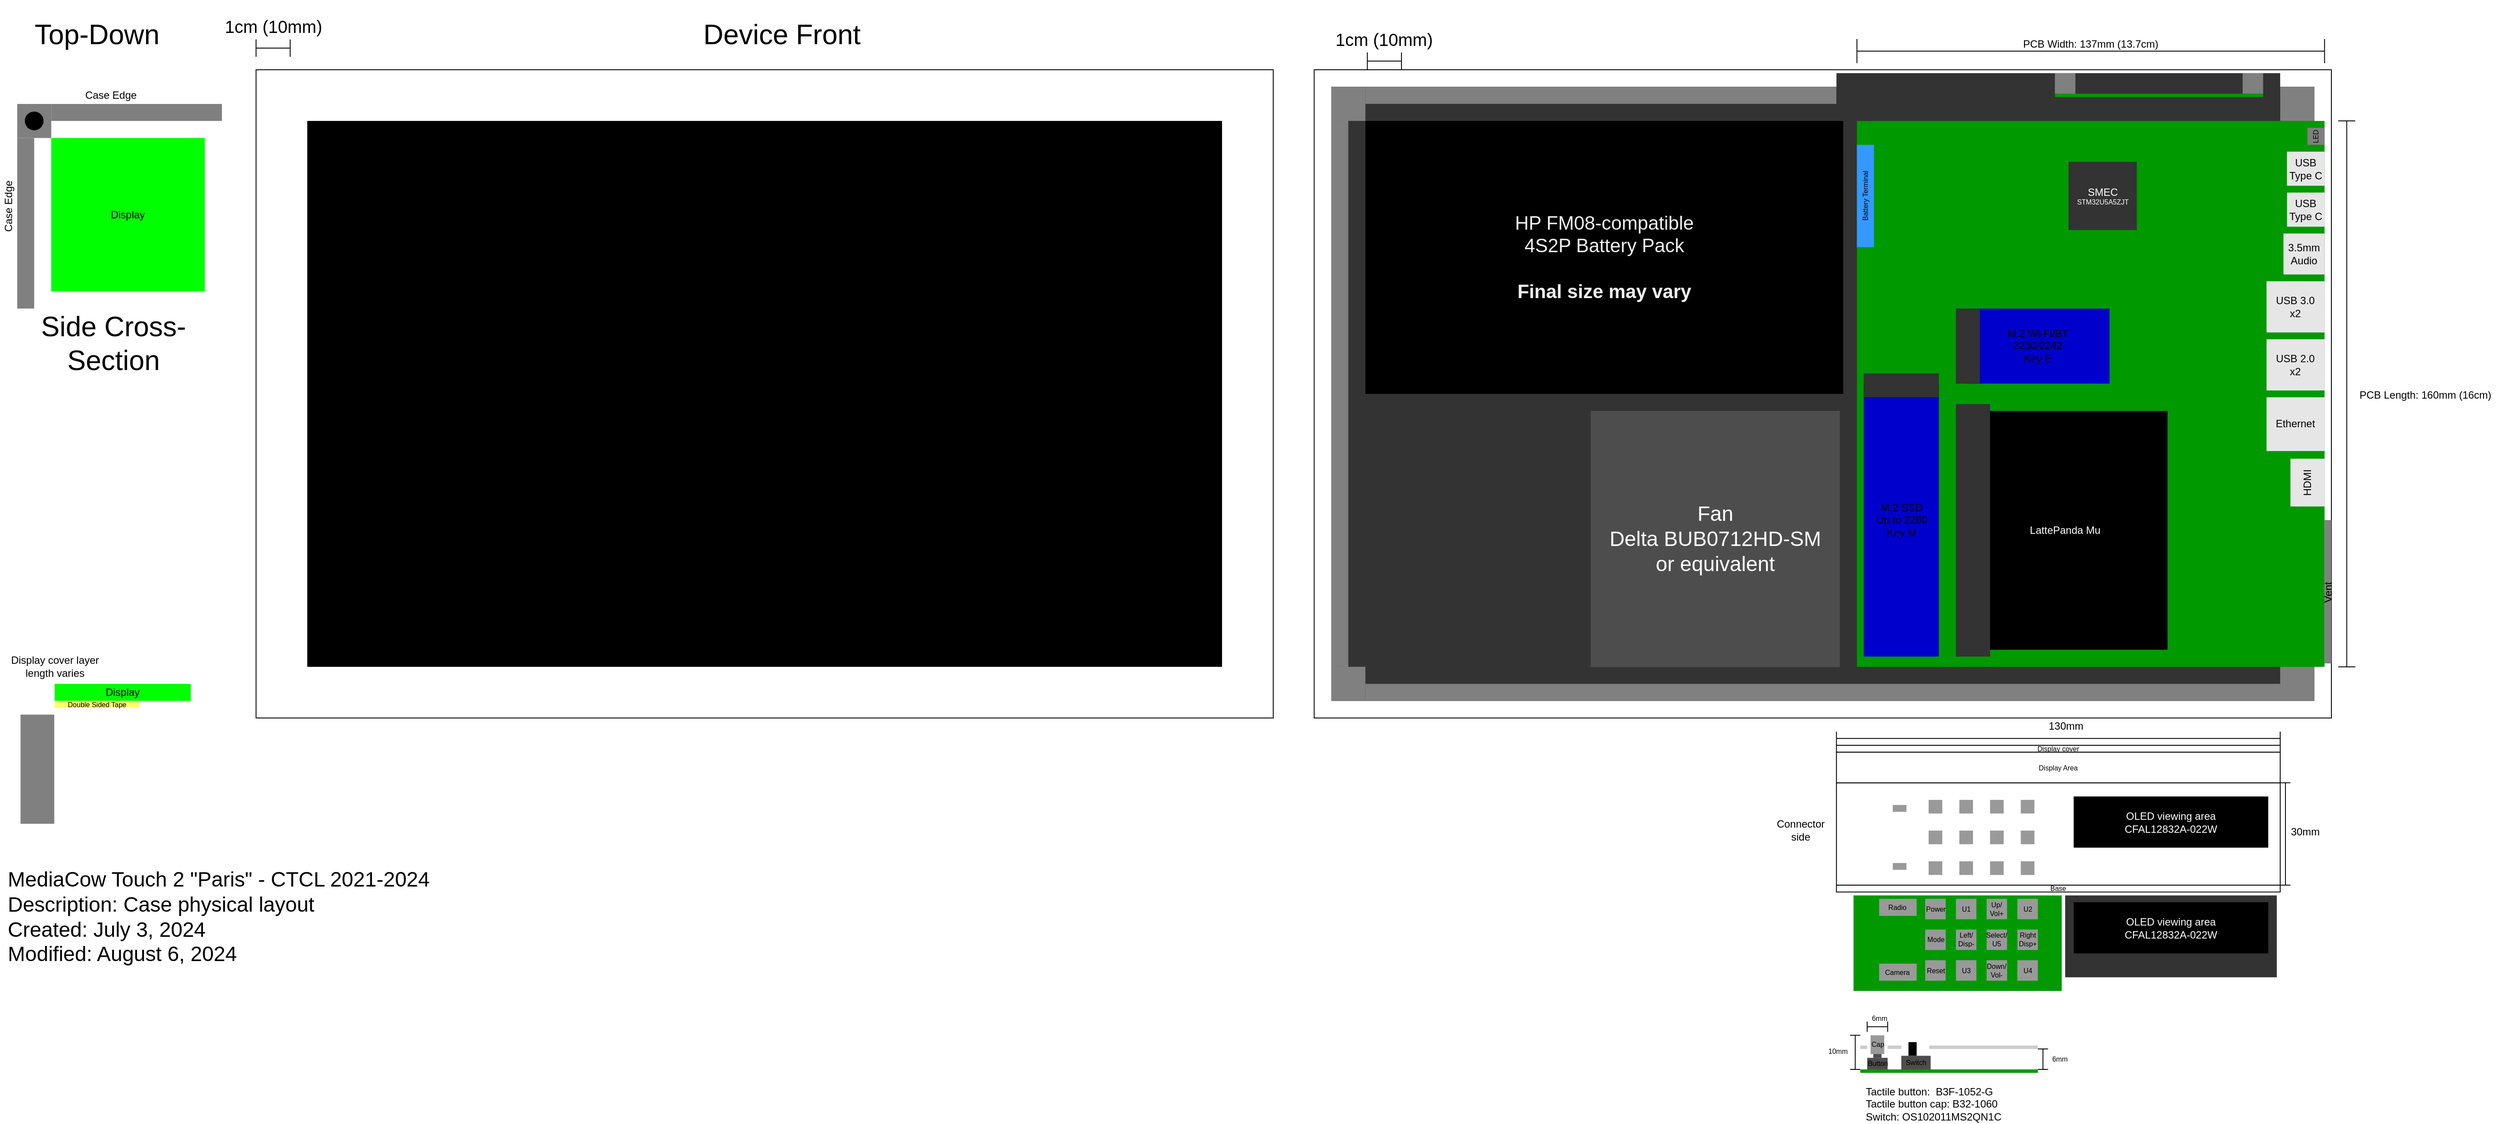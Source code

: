 <mxfile version="24.7.5">
  <diagram id="sjDEf0ka3ngV4-eLp2Dp" name="Page-1">
    <mxGraphModel dx="1195" dy="702" grid="1" gridSize="3.937" guides="0" tooltips="1" connect="1" arrows="1" fold="1" page="1" pageScale="1" pageWidth="3300" pageHeight="2339" math="0" shadow="0">
      <root>
        <mxCell id="0" />
        <mxCell id="1" parent="0" />
        <mxCell id="CuJ1Jpse0kdDSebia7Pg-51" value="" style="rounded=0;whiteSpace=wrap;html=1;movable=1;resizable=1;rotatable=1;deletable=1;editable=1;locked=0;connectable=1;strokeColor=none;fillColor=#CCCCCC;" parent="1" vertex="1">
          <mxGeometry x="2236.22" y="1283.46" width="15.74" height="3.94" as="geometry" />
        </mxCell>
        <mxCell id="Ktaa94lfEQGM7eoMUssp-1" value="" style="rounded=0;whiteSpace=wrap;html=1;strokeColor=default;fillColor=#FFFFFF;movable=0;resizable=0;rotatable=0;deletable=0;editable=0;locked=1;connectable=0;" parent="1" vertex="1">
          <mxGeometry x="1574.8" y="157.487" width="1173.226" height="748.03" as="geometry" />
        </mxCell>
        <mxCell id="5Y6CiFaYAmU3wzSWvNBA-23" value="" style="rounded=0;whiteSpace=wrap;html=1;strokeColor=none;fillColor=#333333;movable=0;resizable=0;rotatable=0;deletable=0;editable=0;locked=1;connectable=0;" parent="1" vertex="1">
          <mxGeometry x="1594.48" y="177.16" width="1133.86" height="708.64" as="geometry" />
        </mxCell>
        <mxCell id="ZqZUOxo1uFlssc3ZESOp-2" value="Top-Down" style="text;html=1;align=center;verticalAlign=middle;whiteSpace=wrap;rounded=0;fontSize=32;" parent="1" vertex="1">
          <mxGeometry x="65.58" y="77.47" width="210" height="80" as="geometry" />
        </mxCell>
        <mxCell id="ZqZUOxo1uFlssc3ZESOp-4" value="" style="shape=crossbar;whiteSpace=wrap;html=1;rounded=1;" parent="1" vertex="1">
          <mxGeometry x="354.33" y="122.48" width="39.37" height="20" as="geometry" />
        </mxCell>
        <mxCell id="ZqZUOxo1uFlssc3ZESOp-5" value="&lt;div style=&quot;font-size: 20px;&quot;&gt;1cm (10mm)&lt;/div&gt;" style="text;html=1;align=center;verticalAlign=middle;whiteSpace=wrap;rounded=0;fontSize=20;" parent="1" vertex="1">
          <mxGeometry x="316.68" y="92.48" width="114.68" height="30" as="geometry" />
        </mxCell>
        <mxCell id="ZqZUOxo1uFlssc3ZESOp-8" value="" style="rounded=0;whiteSpace=wrap;html=1;strokeColor=none;fillColor=#808080;" parent="1" vertex="1">
          <mxGeometry x="78.74" y="196.85" width="39.37" height="39.37" as="geometry" />
        </mxCell>
        <mxCell id="ZqZUOxo1uFlssc3ZESOp-9" value="" style="rounded=0;whiteSpace=wrap;html=1;strokeColor=none;fillColor=#808080;" parent="1" vertex="1">
          <mxGeometry x="118.11" y="196.85" width="196.85" height="19.69" as="geometry" />
        </mxCell>
        <mxCell id="ZqZUOxo1uFlssc3ZESOp-10" value="" style="ellipse;whiteSpace=wrap;html=1;fillColor=#000000;strokeColor=none;" parent="1" vertex="1">
          <mxGeometry x="87.6" y="205.71" width="21.653" height="21.653" as="geometry" />
        </mxCell>
        <mxCell id="ZqZUOxo1uFlssc3ZESOp-11" value="" style="rounded=0;whiteSpace=wrap;html=1;strokeColor=none;fillColor=#808080;" parent="1" vertex="1">
          <mxGeometry x="78.74" y="236.22" width="19.69" height="196.84" as="geometry" />
        </mxCell>
        <mxCell id="ZqZUOxo1uFlssc3ZESOp-16" value="Case Edge" style="rounded=0;whiteSpace=wrap;html=1;fillColor=#FFFFFF;strokeColor=none;fontColor=#000000;" parent="1" vertex="1">
          <mxGeometry x="59.05" y="177.17" width="255.9" height="19.69" as="geometry" />
        </mxCell>
        <mxCell id="ZqZUOxo1uFlssc3ZESOp-17" value="Case Edge" style="rounded=0;whiteSpace=wrap;html=1;fillColor=#FFFFFF;strokeColor=none;horizontal=0;fontColor=#000000;" parent="1" vertex="1">
          <mxGeometry x="59.05" y="196.85" width="19.7" height="236.22" as="geometry" />
        </mxCell>
        <mxCell id="ZqZUOxo1uFlssc3ZESOp-18" value="Display" style="rounded=0;whiteSpace=wrap;html=1;fillColor=#00FF00;strokeColor=none;fontColor=#000000;" parent="1" vertex="1">
          <mxGeometry x="118.11" y="236.22" width="177.16" height="177.17" as="geometry" />
        </mxCell>
        <mxCell id="ZqZUOxo1uFlssc3ZESOp-22" value="Side Cross-Section" style="text;html=1;align=center;verticalAlign=middle;whiteSpace=wrap;rounded=0;fontSize=32;" parent="1" vertex="1">
          <mxGeometry x="85.27" y="433.07" width="210" height="80" as="geometry" />
        </mxCell>
        <mxCell id="ZqZUOxo1uFlssc3ZESOp-36" value="" style="rounded=0;whiteSpace=wrap;html=1;strokeColor=none;fillColor=#FFFFFF;" parent="1" vertex="1">
          <mxGeometry x="62.98" y="866.14" width="19.69" height="161.42" as="geometry" />
        </mxCell>
        <mxCell id="ZqZUOxo1uFlssc3ZESOp-41" value="Display cover layer&lt;br&gt;l&lt;span style=&quot;background-color: initial;&quot;&gt;ength varies&lt;/span&gt;" style="text;html=1;align=center;verticalAlign=middle;whiteSpace=wrap;rounded=0;" parent="1" vertex="1">
          <mxGeometry x="63.0" y="830.71" width="119.05" height="30" as="geometry" />
        </mxCell>
        <mxCell id="ZqZUOxo1uFlssc3ZESOp-57" value="" style="rounded=0;whiteSpace=wrap;html=1;strokeColor=default;fillColor=#FFFFFF;" parent="1" vertex="1">
          <mxGeometry x="354.33" y="157.47" width="1173.226" height="748.03" as="geometry" />
        </mxCell>
        <mxCell id="ZqZUOxo1uFlssc3ZESOp-59" value="" style="rounded=0;whiteSpace=wrap;html=1;fillColor=#000000;strokeColor=none;" parent="1" vertex="1">
          <mxGeometry x="413.385" y="216.535" width="1055.116" height="629.92" as="geometry" />
        </mxCell>
        <mxCell id="ZqZUOxo1uFlssc3ZESOp-60" value="Device Front" style="text;html=1;align=center;verticalAlign=middle;whiteSpace=wrap;rounded=0;fontSize=32;" parent="1" vertex="1">
          <mxGeometry x="855.625" y="77.475" width="210" height="80" as="geometry" />
        </mxCell>
        <mxCell id="ZqZUOxo1uFlssc3ZESOp-61" value="" style="rounded=0;whiteSpace=wrap;html=1;strokeColor=none;fillColor=#FFFFFF;" parent="1" vertex="1">
          <mxGeometry x="63" y="1027.54" width="216.53" height="7.9" as="geometry" />
        </mxCell>
        <mxCell id="ZqZUOxo1uFlssc3ZESOp-64" value="" style="rounded=0;whiteSpace=wrap;html=1;strokeColor=none;fillColor=#808080;" parent="1" vertex="1">
          <mxGeometry x="82.67" y="901.58" width="38.91" height="125.98" as="geometry" />
        </mxCell>
        <mxCell id="5Y6CiFaYAmU3wzSWvNBA-14" value="" style="rounded=0;whiteSpace=wrap;html=1;strokeColor=none;fillColor=#808080;" parent="1" vertex="1">
          <mxGeometry x="1594.475" y="177.155" width="39.37" height="39.37" as="geometry" />
        </mxCell>
        <mxCell id="5Y6CiFaYAmU3wzSWvNBA-15" value="" style="rounded=0;whiteSpace=wrap;html=1;strokeColor=none;fillColor=#808080;" parent="1" vertex="1">
          <mxGeometry x="2688.97" y="177.15" width="39.37" height="39.37" as="geometry" />
        </mxCell>
        <mxCell id="5Y6CiFaYAmU3wzSWvNBA-17" value="" style="rounded=0;whiteSpace=wrap;html=1;strokeColor=none;fillColor=#808080;" parent="1" vertex="1">
          <mxGeometry x="1594.48" y="846.43" width="39.37" height="39.37" as="geometry" />
        </mxCell>
        <mxCell id="5Y6CiFaYAmU3wzSWvNBA-20" value="" style="rounded=0;whiteSpace=wrap;html=1;strokeColor=none;fillColor=#808080;" parent="1" vertex="1">
          <mxGeometry x="2688.977" y="846.437" width="39.37" height="39.37" as="geometry" />
        </mxCell>
        <mxCell id="5Y6CiFaYAmU3wzSWvNBA-24" value="" style="rounded=0;whiteSpace=wrap;html=1;fillColor=#009900;strokeColor=none;fontColor=#000000;fontSize=32;movable=1;resizable=1;rotatable=1;deletable=1;editable=1;locked=0;connectable=1;" parent="1" vertex="1">
          <mxGeometry x="2200.78" y="216.54" width="539.37" height="629.92" as="geometry" />
        </mxCell>
        <mxCell id="5Y6CiFaYAmU3wzSWvNBA-26" value="" style="rounded=0;whiteSpace=wrap;html=1;strokeColor=none;fillColor=#808080;" parent="1" vertex="1">
          <mxGeometry x="1633.86" y="177.16" width="543.3" height="19.69" as="geometry" />
        </mxCell>
        <mxCell id="5Y6CiFaYAmU3wzSWvNBA-27" value="" style="rounded=0;whiteSpace=wrap;html=1;strokeColor=none;fillColor=#808080;" parent="1" vertex="1">
          <mxGeometry x="1633.857" y="866.107" width="1055.12" height="19.69" as="geometry" />
        </mxCell>
        <mxCell id="5Y6CiFaYAmU3wzSWvNBA-28" value="" style="rounded=0;whiteSpace=wrap;html=1;strokeColor=none;fillColor=#808080;" parent="1" vertex="1">
          <mxGeometry x="1594.48" y="216.52" width="19.68" height="629.93" as="geometry" />
        </mxCell>
        <mxCell id="5Y6CiFaYAmU3wzSWvNBA-32" value="USB 3.0&lt;div&gt;x2&lt;/div&gt;" style="rounded=0;whiteSpace=wrap;html=1;strokeColor=none;fillColor=#E6E6E6;" parent="1" vertex="1">
          <mxGeometry x="2673.22" y="401.57" width="66.93" height="59.06" as="geometry" />
        </mxCell>
        <mxCell id="5Y6CiFaYAmU3wzSWvNBA-37" value="USB &lt;br&gt;Type C" style="rounded=0;whiteSpace=wrap;html=1;strokeColor=none;fillColor=#E6E6E6;" parent="1" vertex="1">
          <mxGeometry x="2696.844" y="299.214" width="43.307" height="39.37" as="geometry" />
        </mxCell>
        <mxCell id="5Y6CiFaYAmU3wzSWvNBA-42" value="M.2 SSD&lt;div&gt;Up to 2280&lt;br&gt;Key M&lt;/div&gt;" style="rounded=0;whiteSpace=wrap;html=1;strokeColor=none;fillColor=#0000CC;" parent="1" vertex="1">
          <mxGeometry x="2208.66" y="519.68" width="86.614" height="314.96" as="geometry" />
        </mxCell>
        <mxCell id="5Y6CiFaYAmU3wzSWvNBA-35" value="LattePanda Mu" style="rounded=0;whiteSpace=wrap;html=1;strokeColor=none;fillColor=#000000;fontColor=#FFFFFF;" parent="1" vertex="1">
          <mxGeometry x="2322.83" y="551.2" width="236.22" height="275.59" as="geometry" />
        </mxCell>
        <mxCell id="5Y6CiFaYAmU3wzSWvNBA-36" value="" style="rounded=0;whiteSpace=wrap;html=1;align=center;verticalAlign=middle;fontFamily=Helvetica;fontSize=12;fontColor=default;fillColor=#333333;strokeColor=none;" parent="1" vertex="1">
          <mxGeometry x="2314.96" y="543.305" width="39.37" height="291.338" as="geometry" />
        </mxCell>
        <mxCell id="5Y6CiFaYAmU3wzSWvNBA-46" value="" style="rounded=0;whiteSpace=wrap;html=1;align=center;verticalAlign=middle;fontFamily=Helvetica;fontSize=12;fontColor=default;fillColor=#333333;strokeColor=none;" parent="1" vertex="1">
          <mxGeometry x="2208.656" y="507.87" width="86.614" height="27.559" as="geometry" />
        </mxCell>
        <mxCell id="5Y6CiFaYAmU3wzSWvNBA-47" value="Battery Terminal" style="rounded=0;whiteSpace=wrap;html=1;fillColor=#3399FF;strokeColor=none;fontColor=#000000;fontSize=8;horizontal=0;" parent="1" vertex="1">
          <mxGeometry x="2200.78" y="244.11" width="19.69" height="118.11" as="geometry" />
        </mxCell>
        <mxCell id="5Y6CiFaYAmU3wzSWvNBA-69" value="M.2 Wi-Fi/BT&lt;div&gt;2230/2242&lt;/div&gt;&lt;div&gt;Key E&lt;/div&gt;" style="rounded=0;whiteSpace=wrap;html=1;strokeColor=none;fillColor=#0000CC;" parent="1" vertex="1">
          <mxGeometry x="2326.769" y="433.067" width="165.354" height="86.614" as="geometry" />
        </mxCell>
        <mxCell id="5Y6CiFaYAmU3wzSWvNBA-68" value="" style="rounded=0;whiteSpace=wrap;html=1;align=center;verticalAlign=middle;fontFamily=Helvetica;fontSize=12;fontColor=default;fillColor=#333333;strokeColor=none;" parent="1" vertex="1">
          <mxGeometry x="2314.955" y="433.067" width="27.559" height="86.614" as="geometry" />
        </mxCell>
        <mxCell id="5Y6CiFaYAmU3wzSWvNBA-76" value="USB 2.0&lt;div&gt;x2&lt;/div&gt;" style="rounded=0;whiteSpace=wrap;html=1;strokeColor=none;fillColor=#E6E6E6;" parent="1" vertex="1">
          <mxGeometry x="2673.22" y="468.5" width="66.93" height="59.05" as="geometry" />
        </mxCell>
        <mxCell id="pe4Gr2BjXZW_dXRISGPZ-1" value="HDMI" style="rounded=0;whiteSpace=wrap;html=1;strokeColor=none;fillColor=#E6E6E6;horizontal=0;" parent="1" vertex="1">
          <mxGeometry x="2700.78" y="606.3" width="39.37" height="55.12" as="geometry" />
        </mxCell>
        <mxCell id="pe4Gr2BjXZW_dXRISGPZ-2" value="Ethernet" style="rounded=0;whiteSpace=wrap;html=1;strokeColor=none;fillColor=#E6E6E6;" parent="1" vertex="1">
          <mxGeometry x="2673.22" y="535.43" width="66.93" height="62.02" as="geometry" />
        </mxCell>
        <mxCell id="pe4Gr2BjXZW_dXRISGPZ-3" value="" style="shape=crossbar;whiteSpace=wrap;html=1;rounded=1;" parent="1" vertex="1">
          <mxGeometry x="1636.077" y="137.477" width="39.37" height="20" as="geometry" />
        </mxCell>
        <mxCell id="pe4Gr2BjXZW_dXRISGPZ-4" value="&lt;div style=&quot;font-size: 20px;&quot;&gt;1cm (10mm)&lt;/div&gt;" style="text;html=1;align=center;verticalAlign=middle;whiteSpace=wrap;rounded=0;fontSize=20;" parent="1" vertex="1">
          <mxGeometry x="1598.427" y="107.477" width="114.68" height="30" as="geometry" />
        </mxCell>
        <mxCell id="7prb03X9llE7ADNdywQI-1" value="MediaCow Touch 2 &quot;Paris&quot; - CTCL 2021-2024&lt;br style=&quot;font-size: 24px;&quot;&gt;Description: Case physical layout&lt;br style=&quot;font-size: 24px;&quot;&gt;&lt;div style=&quot;font-size: 24px;&quot;&gt;Created: July 3, 2024&lt;/div&gt;&lt;div style=&quot;font-size: 24px;&quot;&gt;Modified: August 6, 2024&lt;/div&gt;" style="text;html=1;align=left;verticalAlign=top;whiteSpace=wrap;rounded=0;fontSize=24;" parent="1" vertex="1">
          <mxGeometry x="66.35" y="1070.86" width="563.57" height="133.86" as="geometry" />
        </mxCell>
        <mxCell id="7w7LLnlyoQXhub0B3FJ9-1" value="USB &lt;br&gt;Type C" style="rounded=0;whiteSpace=wrap;html=1;strokeColor=none;fillColor=#E6E6E6;" parent="1" vertex="1">
          <mxGeometry x="2696.751" y="251.971" width="43.307" height="39.37" as="geometry" />
        </mxCell>
        <mxCell id="7w7LLnlyoQXhub0B3FJ9-3" value="3.5mm&lt;div&gt;Audio&lt;/div&gt;" style="rounded=0;whiteSpace=wrap;html=1;strokeColor=none;fillColor=#E6E6E6;" parent="1" vertex="1">
          <mxGeometry x="2692.727" y="346.456" width="47.244" height="47.244" as="geometry" />
        </mxCell>
        <mxCell id="7w7LLnlyoQXhub0B3FJ9-47" value="LED" style="rounded=0;whiteSpace=wrap;html=1;strokeColor=none;fillColor=#808080;fontSize=8;horizontal=0;" parent="1" vertex="1">
          <mxGeometry x="2720.37" y="224.41" width="19.69" height="19.7" as="geometry" />
        </mxCell>
        <mxCell id="7w7LLnlyoQXhub0B3FJ9-48" value="&lt;span style=&quot;color: rgb(240, 240, 240); font-size: 22px;&quot;&gt;HP FM08-compatible&lt;br&gt;4S2P Battery Pack&lt;br&gt;&lt;br&gt;&lt;b&gt;&lt;font style=&quot;font-size: 22px;&quot;&gt;Final size may vary&lt;/font&gt;&lt;/b&gt;&lt;/span&gt;" style="rounded=0;whiteSpace=wrap;html=1;fillColor=#000000;strokeColor=none;fontColor=#FFFFFF;" parent="1" vertex="1">
          <mxGeometry x="1633.86" y="216.53" width="551.18" height="314.95" as="geometry" />
        </mxCell>
        <mxCell id="7w7LLnlyoQXhub0B3FJ9-49" value="Display" style="rounded=0;whiteSpace=wrap;html=1;strokeColor=none;fillColor=#00FF00;fontColor=#000000;" parent="1" vertex="1">
          <mxGeometry x="121.582" y="866.112" width="157.48" height="19.69" as="geometry" />
        </mxCell>
        <mxCell id="7w7LLnlyoQXhub0B3FJ9-54" value="" style="rounded=0;whiteSpace=wrap;html=1;strokeColor=none;fillColor=#333333;movable=1;resizable=1;rotatable=1;deletable=1;editable=1;locked=0;connectable=1;" parent="1" vertex="1">
          <mxGeometry x="2177.16" y="161.42" width="511.81" height="55.12" as="geometry" />
        </mxCell>
        <mxCell id="7w7LLnlyoQXhub0B3FJ9-51" value="" style="rounded=0;whiteSpace=wrap;html=1;strokeColor=none;fillColor=#FFFFFF;" parent="1" vertex="1">
          <mxGeometry x="121.582" y="893.672" width="157.48" height="7.874" as="geometry" />
        </mxCell>
        <mxCell id="7w7LLnlyoQXhub0B3FJ9-52" value="Double Sided Tape" style="rounded=0;whiteSpace=wrap;html=1;strokeColor=none;fillColor=#FFFF66;fontSize=8;" parent="1" vertex="1">
          <mxGeometry x="121.587" y="885.797" width="98.42" height="7.87" as="geometry" />
        </mxCell>
        <mxCell id="1qMu2PqfKc_ijtSuWgU4-1" value="" style="rounded=0;whiteSpace=wrap;html=1;movable=1;resizable=1;rotatable=1;deletable=1;editable=1;locked=0;connectable=1;" parent="1" vertex="1">
          <mxGeometry x="2177.16" y="980.31" width="511.81" height="118.11" as="geometry" />
        </mxCell>
        <mxCell id="1qMu2PqfKc_ijtSuWgU4-3" value="Base" style="rounded=0;whiteSpace=wrap;html=1;fontSize=8;movable=1;resizable=1;rotatable=1;deletable=1;editable=1;locked=0;connectable=1;" parent="1" vertex="1">
          <mxGeometry x="2177.16" y="1098.42" width="511.81" height="7.88" as="geometry" />
        </mxCell>
        <mxCell id="1qMu2PqfKc_ijtSuWgU4-6" value="Display Area" style="rounded=0;whiteSpace=wrap;html=1;fontSize=8;movable=1;resizable=1;rotatable=1;deletable=1;editable=1;locked=0;connectable=1;" parent="1" vertex="1">
          <mxGeometry x="2177.16" y="944.88" width="511.81" height="35.43" as="geometry" />
        </mxCell>
        <mxCell id="1qMu2PqfKc_ijtSuWgU4-7" value="Display cover" style="rounded=0;whiteSpace=wrap;html=1;fontSize=8;movable=1;resizable=1;rotatable=1;deletable=1;editable=1;locked=0;connectable=1;" parent="1" vertex="1">
          <mxGeometry x="2177.16" y="937.01" width="511.81" height="7.88" as="geometry" />
        </mxCell>
        <mxCell id="1qMu2PqfKc_ijtSuWgU4-8" value="" style="shape=crossbar;whiteSpace=wrap;html=1;rounded=1;direction=south;movable=1;resizable=1;rotatable=1;deletable=1;editable=1;locked=0;connectable=1;" parent="1" vertex="1">
          <mxGeometry x="2689.28" y="980.31" width="11.5" height="118.11" as="geometry" />
        </mxCell>
        <mxCell id="1qMu2PqfKc_ijtSuWgU4-11" value="30mm" style="text;html=1;align=center;verticalAlign=middle;whiteSpace=wrap;rounded=0;movable=1;resizable=1;rotatable=1;deletable=1;editable=1;locked=0;connectable=1;" parent="1" vertex="1">
          <mxGeometry x="2695.82" y="1027.56" width="44.25" height="18.46" as="geometry" />
        </mxCell>
        <mxCell id="1qMu2PqfKc_ijtSuWgU4-17" value="" style="rounded=0;whiteSpace=wrap;html=1;strokeColor=none;fillColor=#FFFFFF;" parent="1" vertex="1">
          <mxGeometry x="82.677" y="866.107" width="39.37" height="35.44" as="geometry" />
        </mxCell>
        <mxCell id="7w7LLnlyoQXhub0B3FJ9-8" value="" style="rounded=0;whiteSpace=wrap;html=1;fillColor=#009900;strokeColor=none;fontColor=#000000;fontSize=32;movable=1;resizable=1;rotatable=1;deletable=1;editable=1;locked=0;connectable=1;" parent="1" vertex="1">
          <mxGeometry x="2429.13" y="185.04" width="240.16" height="3.95" as="geometry" />
        </mxCell>
        <mxCell id="CuJ1Jpse0kdDSebia7Pg-4" value="" style="rounded=0;whiteSpace=wrap;html=1;movable=1;resizable=1;rotatable=1;deletable=1;editable=1;locked=0;connectable=1;strokeColor=none;fillColor=#009900;" parent="1" vertex="1">
          <mxGeometry x="2196.85" y="1110.23" width="240.16" height="110.23" as="geometry" />
        </mxCell>
        <mxCell id="CuJ1Jpse0kdDSebia7Pg-9" value="Up/&lt;div style=&quot;font-size: 8px;&quot;&gt;Vol+&lt;/div&gt;" style="rounded=0;whiteSpace=wrap;html=1;strokeColor=none;fillColor=#999999;fontSize=8;" parent="1" vertex="1">
          <mxGeometry x="2350.39" y="1114.14" width="23.622" height="23.622" as="geometry" />
        </mxCell>
        <mxCell id="CuJ1Jpse0kdDSebia7Pg-10" value="Select/&lt;br&gt;U5" style="rounded=0;whiteSpace=wrap;html=1;strokeColor=none;fillColor=#999999;fontSize=8;" parent="1" vertex="1">
          <mxGeometry x="2350.387" y="1149.597" width="23.622" height="23.622" as="geometry" />
        </mxCell>
        <mxCell id="CuJ1Jpse0kdDSebia7Pg-11" value="Down/&lt;br style=&quot;font-size: 8px;&quot;&gt;Vol-" style="rounded=0;whiteSpace=wrap;html=1;strokeColor=none;fillColor=#999999;fontSize=8;" parent="1" vertex="1">
          <mxGeometry x="2350.39" y="1185.03" width="23.62" height="23.63" as="geometry" />
        </mxCell>
        <mxCell id="CuJ1Jpse0kdDSebia7Pg-13" value="Left/&lt;div style=&quot;font-size: 8px;&quot;&gt;Disp-&lt;/div&gt;" style="rounded=0;whiteSpace=wrap;html=1;strokeColor=none;fillColor=#999999;fontSize=8;" parent="1" vertex="1">
          <mxGeometry x="2314.957" y="1149.599" width="23.622" height="23.622" as="geometry" />
        </mxCell>
        <mxCell id="CuJ1Jpse0kdDSebia7Pg-14" value="Right&lt;div style=&quot;font-size: 8px;&quot;&gt;Disp+&lt;/div&gt;" style="rounded=0;whiteSpace=wrap;html=1;strokeColor=none;fillColor=#999999;fontSize=8;" parent="1" vertex="1">
          <mxGeometry x="2385.823" y="1149.594" width="23.622" height="23.622" as="geometry" />
        </mxCell>
        <mxCell id="CuJ1Jpse0kdDSebia7Pg-16" value="Mode" style="rounded=0;whiteSpace=wrap;html=1;strokeColor=none;fillColor=#999999;fontSize=8;" parent="1" vertex="1">
          <mxGeometry x="2279.537" y="1149.617" width="23.622" height="23.622" as="geometry" />
        </mxCell>
        <mxCell id="CuJ1Jpse0kdDSebia7Pg-33" value="&lt;font style=&quot;font-size: 12px;&quot;&gt;SMEC&lt;/font&gt;&lt;br style=&quot;font-size: 8px;&quot;&gt;STM32U5A5ZJT" style="rounded=0;whiteSpace=wrap;html=1;strokeColor=none;fillColor=#333333;gradientColor=none;fontColor=#FFFFFF;fontSize=8;" parent="1" vertex="1">
          <mxGeometry x="2444.88" y="263.78" width="78.74" height="78.74" as="geometry" />
        </mxCell>
        <mxCell id="CuJ1Jpse0kdDSebia7Pg-42" value="Power" style="rounded=0;whiteSpace=wrap;html=1;strokeColor=none;fillColor=#999999;fontSize=8;" parent="1" vertex="1">
          <mxGeometry x="2279.53" y="1114.171" width="23.622" height="23.622" as="geometry" />
        </mxCell>
        <mxCell id="CuJ1Jpse0kdDSebia7Pg-43" value="Reset" style="rounded=0;whiteSpace=wrap;html=1;strokeColor=none;fillColor=#999999;fontSize=8;" parent="1" vertex="1">
          <mxGeometry x="2279.537" y="1185.048" width="23.622" height="23.622" as="geometry" />
        </mxCell>
        <mxCell id="CuJ1Jpse0kdDSebia7Pg-46" value="" style="rounded=0;whiteSpace=wrap;html=1;movable=1;resizable=1;rotatable=1;deletable=1;editable=1;locked=0;connectable=1;strokeColor=none;fillColor=#009900;" parent="1" vertex="1">
          <mxGeometry x="2204.718" y="1311.02" width="204.72" height="3.94" as="geometry" />
        </mxCell>
        <mxCell id="CuJ1Jpse0kdDSebia7Pg-47" value="Button" style="rounded=0;whiteSpace=wrap;html=1;strokeColor=none;fillColor=#4D4D4D;fontSize=8;" parent="1" vertex="1">
          <mxGeometry x="2212.594" y="1297.635" width="23.622" height="13.386" as="geometry" />
        </mxCell>
        <mxCell id="CuJ1Jpse0kdDSebia7Pg-48" value="Tactile button:&amp;nbsp;&amp;nbsp;B3F-1052-G&lt;br&gt;Tactile button cap:&amp;nbsp;B32-1060&lt;br&gt;Switch:&amp;nbsp;OS102011MS2QN1C" style="text;html=1;align=left;verticalAlign=top;whiteSpace=wrap;rounded=0;" parent="1" vertex="1">
          <mxGeometry x="2208.5" y="1322.83" width="170.23" height="39.37" as="geometry" />
        </mxCell>
        <mxCell id="CuJ1Jpse0kdDSebia7Pg-49" value="" style="rounded=0;whiteSpace=wrap;html=1;strokeColor=none;fillColor=#4D4D4D;fontSize=8;" parent="1" vertex="1">
          <mxGeometry x="2219.681" y="1282.282" width="9.449" height="15.354" as="geometry" />
        </mxCell>
        <mxCell id="CuJ1Jpse0kdDSebia7Pg-50" value="Cap" style="rounded=0;whiteSpace=wrap;html=1;strokeColor=none;fillColor=#999999;fontSize=8;" parent="1" vertex="1">
          <mxGeometry x="2216.528" y="1271.652" width="15.748" height="21.653" as="geometry" />
        </mxCell>
        <mxCell id="CuJ1Jpse0kdDSebia7Pg-52" value="" style="rounded=0;whiteSpace=wrap;html=1;movable=1;resizable=1;rotatable=1;deletable=1;editable=1;locked=0;connectable=1;strokeColor=none;fillColor=#CCCCCC;" parent="1" vertex="1">
          <mxGeometry x="2204.72" y="1283.463" width="7.88" height="3.94" as="geometry" />
        </mxCell>
        <mxCell id="CuJ1Jpse0kdDSebia7Pg-58" value="" style="shape=crossbar;whiteSpace=wrap;html=1;rounded=1;" parent="1" vertex="1">
          <mxGeometry x="2212.59" y="1255.9" width="23.63" height="11.81" as="geometry" />
        </mxCell>
        <mxCell id="CuJ1Jpse0kdDSebia7Pg-59" value="6mm" style="text;html=1;align=center;verticalAlign=middle;whiteSpace=wrap;rounded=0;fontSize=8;" parent="1" vertex="1">
          <mxGeometry x="2212.59" y="1248.03" width="27.56" height="7.87" as="geometry" />
        </mxCell>
        <mxCell id="CuJ1Jpse0kdDSebia7Pg-62" value="" style="shape=crossbar;whiteSpace=wrap;html=1;rounded=1;direction=south;" parent="1" vertex="1">
          <mxGeometry x="2409.44" y="1287.4" width="11.81" height="23.62" as="geometry" />
        </mxCell>
        <mxCell id="CuJ1Jpse0kdDSebia7Pg-63" value="10mm" style="text;html=1;align=center;verticalAlign=middle;whiteSpace=wrap;rounded=0;fontSize=8;" parent="1" vertex="1">
          <mxGeometry x="2165.347" y="1286.027" width="27.56" height="7.87" as="geometry" />
        </mxCell>
        <mxCell id="CuJ1Jpse0kdDSebia7Pg-64" value="Switch" style="rounded=0;whiteSpace=wrap;html=1;strokeColor=none;fillColor=#4D4D4D;fontSize=8;" parent="1" vertex="1">
          <mxGeometry x="2251.97" y="1295.28" width="33.858" height="15.74" as="geometry" />
        </mxCell>
        <mxCell id="CuJ1Jpse0kdDSebia7Pg-69" value="" style="rounded=0;whiteSpace=wrap;html=1;strokeColor=none;fillColor=#000000;fontSize=8;" parent="1" vertex="1">
          <mxGeometry x="2260.23" y="1279.53" width="9.45" height="15.75" as="geometry" />
        </mxCell>
        <mxCell id="CuJ1Jpse0kdDSebia7Pg-71" value="" style="rounded=0;whiteSpace=wrap;html=1;movable=1;resizable=1;rotatable=1;deletable=1;editable=1;locked=0;connectable=1;strokeColor=none;fillColor=#CCCCCC;" parent="1" vertex="1">
          <mxGeometry x="2284.25" y="1283.47" width="125.2" height="3.94" as="geometry" />
        </mxCell>
        <mxCell id="CuJ1Jpse0kdDSebia7Pg-74" value="" style="shape=crossbar;whiteSpace=wrap;html=1;rounded=1;direction=south;" parent="1" vertex="1">
          <mxGeometry x="2192.91" y="1271.65" width="11.81" height="39.36" as="geometry" />
        </mxCell>
        <mxCell id="CuJ1Jpse0kdDSebia7Pg-75" value="6mm" style="text;html=1;align=center;verticalAlign=middle;whiteSpace=wrap;rounded=0;fontSize=8;" parent="1" vertex="1">
          <mxGeometry x="2421.254" y="1295.274" width="27.56" height="7.87" as="geometry" />
        </mxCell>
        <mxCell id="CuJ1Jpse0kdDSebia7Pg-80" value="" style="shape=crossbar;whiteSpace=wrap;html=1;rounded=1;movable=1;resizable=1;rotatable=1;deletable=1;editable=1;locked=0;connectable=1;" parent="1" vertex="1">
          <mxGeometry x="2177.16" y="921.26" width="511.81" height="15.75" as="geometry" />
        </mxCell>
        <mxCell id="CuJ1Jpse0kdDSebia7Pg-81" value="130mm" style="text;html=1;align=center;verticalAlign=middle;whiteSpace=wrap;rounded=0;" parent="1" vertex="1">
          <mxGeometry x="2420.307" y="905.497" width="44.25" height="18.46" as="geometry" />
        </mxCell>
        <mxCell id="CuJ1Jpse0kdDSebia7Pg-86" value="" style="rounded=0;whiteSpace=wrap;html=1;strokeColor=none;fillColor=#999999;fontSize=8;movable=1;resizable=1;rotatable=1;deletable=1;editable=1;locked=0;connectable=1;" parent="1" vertex="1">
          <mxGeometry x="2283.465" y="1035.43" width="15.75" height="15.74" as="geometry" />
        </mxCell>
        <mxCell id="CuJ1Jpse0kdDSebia7Pg-98" value="U2" style="rounded=0;whiteSpace=wrap;html=1;strokeColor=none;fillColor=#999999;fontSize=8;" parent="1" vertex="1">
          <mxGeometry x="2385.817" y="1114.147" width="23.622" height="23.622" as="geometry" />
        </mxCell>
        <mxCell id="CuJ1Jpse0kdDSebia7Pg-99" value="U4" style="rounded=0;whiteSpace=wrap;html=1;strokeColor=none;fillColor=#999999;fontSize=8;" parent="1" vertex="1">
          <mxGeometry x="2385.824" y="1185.034" width="23.622" height="23.622" as="geometry" />
        </mxCell>
        <mxCell id="CuJ1Jpse0kdDSebia7Pg-100" value="U1" style="rounded=0;whiteSpace=wrap;html=1;strokeColor=none;fillColor=#999999;fontSize=8;" parent="1" vertex="1">
          <mxGeometry x="2314.961" y="1114.143" width="23.622" height="23.622" as="geometry" />
        </mxCell>
        <mxCell id="CuJ1Jpse0kdDSebia7Pg-101" value="U3" style="rounded=0;whiteSpace=wrap;html=1;strokeColor=none;fillColor=#999999;fontSize=8;" parent="1" vertex="1">
          <mxGeometry x="2314.958" y="1185.025" width="23.622" height="23.622" as="geometry" />
        </mxCell>
        <mxCell id="CuJ1Jpse0kdDSebia7Pg-103" value="" style="rounded=0;whiteSpace=wrap;html=1;strokeColor=none;fillColor=#999999;fontSize=8;movable=1;resizable=1;rotatable=1;deletable=1;editable=1;locked=0;connectable=1;" parent="1" vertex="1">
          <mxGeometry x="2283.465" y="1000.004" width="15.74" height="15.74" as="geometry" />
        </mxCell>
        <mxCell id="CuJ1Jpse0kdDSebia7Pg-105" value="" style="rounded=0;whiteSpace=wrap;html=1;strokeColor=none;fillColor=#999999;fontSize=8;movable=1;resizable=1;rotatable=1;deletable=1;editable=1;locked=0;connectable=1;" parent="1" vertex="1">
          <mxGeometry x="2283.465" y="1070.871" width="15.74" height="15.74" as="geometry" />
        </mxCell>
        <mxCell id="IoaBvaX86zwPO1UUPvOr-9" value="Camera" style="rounded=0;whiteSpace=wrap;html=1;fillColor=#999999;strokeColor=none;fontSize=8;" parent="1" vertex="1">
          <mxGeometry x="2226.373" y="1188.967" width="43.307" height="19.685" as="geometry" />
        </mxCell>
        <mxCell id="IoaBvaX86zwPO1UUPvOr-10" value="Radio" style="rounded=0;whiteSpace=wrap;html=1;fillColor=#999999;strokeColor=none;fontSize=8;" parent="1" vertex="1">
          <mxGeometry x="2226.373" y="1114.164" width="43.307" height="19.685" as="geometry" />
        </mxCell>
        <mxCell id="egefdFdtwuqUqVgfyg_q-7" value="" style="rounded=0;whiteSpace=wrap;html=1;strokeColor=none;fillColor=#999999;fontSize=8;movable=1;resizable=1;rotatable=1;deletable=1;editable=1;locked=0;connectable=1;" parent="1" vertex="1">
          <mxGeometry x="2318.898" y="1070.868" width="15.74" height="15.74" as="geometry" />
        </mxCell>
        <mxCell id="egefdFdtwuqUqVgfyg_q-10" value="" style="rounded=0;whiteSpace=wrap;html=1;strokeColor=none;fillColor=#999999;fontSize=8;movable=1;resizable=1;rotatable=1;deletable=1;editable=1;locked=0;connectable=1;" parent="1" vertex="1">
          <mxGeometry x="2354.331" y="1070.865" width="15.74" height="15.74" as="geometry" />
        </mxCell>
        <mxCell id="egefdFdtwuqUqVgfyg_q-11" value="" style="rounded=0;whiteSpace=wrap;html=1;strokeColor=none;fillColor=#999999;fontSize=8;movable=1;resizable=1;rotatable=1;deletable=1;editable=1;locked=0;connectable=1;" parent="1" vertex="1">
          <mxGeometry x="2389.764" y="1070.862" width="15.74" height="15.74" as="geometry" />
        </mxCell>
        <mxCell id="egefdFdtwuqUqVgfyg_q-12" value="" style="rounded=0;whiteSpace=wrap;html=1;strokeColor=none;fillColor=#999999;fontSize=8;movable=1;resizable=1;rotatable=1;deletable=1;editable=1;locked=0;connectable=1;" parent="1" vertex="1">
          <mxGeometry x="2318.898" y="1035.435" width="15.74" height="15.74" as="geometry" />
        </mxCell>
        <mxCell id="egefdFdtwuqUqVgfyg_q-13" value="" style="rounded=0;whiteSpace=wrap;html=1;strokeColor=none;fillColor=#999999;fontSize=8;movable=1;resizable=1;rotatable=1;deletable=1;editable=1;locked=0;connectable=1;" parent="1" vertex="1">
          <mxGeometry x="2354.331" y="1035.432" width="15.74" height="15.74" as="geometry" />
        </mxCell>
        <mxCell id="egefdFdtwuqUqVgfyg_q-14" value="" style="rounded=0;whiteSpace=wrap;html=1;strokeColor=none;fillColor=#999999;fontSize=8;movable=1;resizable=1;rotatable=1;deletable=1;editable=1;locked=0;connectable=1;" parent="1" vertex="1">
          <mxGeometry x="2389.764" y="1035.429" width="15.74" height="15.74" as="geometry" />
        </mxCell>
        <mxCell id="egefdFdtwuqUqVgfyg_q-15" value="" style="rounded=0;whiteSpace=wrap;html=1;strokeColor=none;fillColor=#999999;fontSize=8;movable=1;resizable=1;rotatable=1;deletable=1;editable=1;locked=0;connectable=1;" parent="1" vertex="1">
          <mxGeometry x="2318.898" y="1000.002" width="15.74" height="15.74" as="geometry" />
        </mxCell>
        <mxCell id="egefdFdtwuqUqVgfyg_q-16" value="" style="rounded=0;whiteSpace=wrap;html=1;strokeColor=none;fillColor=#999999;fontSize=8;movable=1;resizable=1;rotatable=1;deletable=1;editable=1;locked=0;connectable=1;" parent="1" vertex="1">
          <mxGeometry x="2354.331" y="999.999" width="15.74" height="15.74" as="geometry" />
        </mxCell>
        <mxCell id="egefdFdtwuqUqVgfyg_q-17" value="" style="rounded=0;whiteSpace=wrap;html=1;strokeColor=none;fillColor=#999999;fontSize=8;movable=1;resizable=1;rotatable=1;deletable=1;editable=1;locked=0;connectable=1;" parent="1" vertex="1">
          <mxGeometry x="2389.764" y="999.996" width="15.74" height="15.74" as="geometry" />
        </mxCell>
        <mxCell id="egefdFdtwuqUqVgfyg_q-33" value="" style="rounded=0;whiteSpace=wrap;html=1;strokeColor=none;fillColor=#808080;" parent="1" vertex="1">
          <mxGeometry x="2429.13" y="161.42" width="23.62" height="23.62" as="geometry" />
        </mxCell>
        <mxCell id="egefdFdtwuqUqVgfyg_q-34" value="" style="rounded=0;whiteSpace=wrap;html=1;strokeColor=none;fillColor=#808080;" parent="1" vertex="1">
          <mxGeometry x="2645.67" y="161.42" width="23.62" height="23.62" as="geometry" />
        </mxCell>
        <mxCell id="egefdFdtwuqUqVgfyg_q-31" value="" style="rounded=0;whiteSpace=wrap;html=1;fillColor=#999999;strokeColor=none;fontSize=8;movable=1;resizable=1;rotatable=1;deletable=1;editable=1;locked=0;connectable=1;" parent="1" vertex="1">
          <mxGeometry x="2242.126" y="1072.832" width="15.748" height="7.874" as="geometry" />
        </mxCell>
        <mxCell id="6V9Kl2lkqd9KRzu4vhar-2" value="" style="rounded=0;whiteSpace=wrap;html=1;fillColor=#999999;strokeColor=none;fontSize=8;movable=1;resizable=1;rotatable=1;deletable=1;editable=1;locked=0;connectable=1;" parent="1" vertex="1">
          <mxGeometry x="2242.126" y="1005.904" width="15.748" height="7.874" as="geometry" />
        </mxCell>
        <mxCell id="6V9Kl2lkqd9KRzu4vhar-3" value="OLED Module Size&lt;br style=&quot;font-size: 12px;&quot;&gt;CFAL12832A-022W" style="rounded=0;whiteSpace=wrap;html=1;fillColor=#333333;fontColor=#FFFFFF;strokeColor=none;fontSize=12;" parent="1" vertex="1">
          <mxGeometry x="2440.944" y="1110.235" width="244.094" height="94.488" as="geometry" />
        </mxCell>
        <mxCell id="6V9Kl2lkqd9KRzu4vhar-4" value="OLED viewing area&lt;br&gt;CFAL12832A-022W" style="rounded=0;whiteSpace=wrap;html=1;fillColor=#000000;fontColor=#FFFFFF;strokeColor=none;" parent="1" vertex="1">
          <mxGeometry x="2450.783" y="1118.107" width="224.409" height="59.055" as="geometry" />
        </mxCell>
        <mxCell id="6V9Kl2lkqd9KRzu4vhar-8" value="OLED viewing area&lt;br&gt;CFAL12832A-022W" style="rounded=0;whiteSpace=wrap;html=1;fillColor=#000000;fontColor=#FFFFFF;strokeColor=none;" parent="1" vertex="1">
          <mxGeometry x="2450.78" y="996.064" width="224.409" height="59.055" as="geometry" />
        </mxCell>
        <mxCell id="6V9Kl2lkqd9KRzu4vhar-9" value="Connector side" style="text;html=1;align=center;verticalAlign=middle;whiteSpace=wrap;rounded=0;" parent="1" vertex="1">
          <mxGeometry x="2106.29" y="1020" width="60" height="30" as="geometry" />
        </mxCell>
        <mxCell id="3nQ0-m8Kyhcy79Wheyvi-2" value="Fan&lt;div style=&quot;font-size: 24px;&quot;&gt;Delta&amp;nbsp;BUB0712HD-SM &lt;br style=&quot;font-size: 24px;&quot;&gt;or equivalent&lt;/div&gt;" style="rounded=0;whiteSpace=wrap;html=1;fillColor=#4D4D4D;fontColor=#FFFFFF;strokeColor=none;fontSize=24;" parent="1" vertex="1">
          <mxGeometry x="1893.7" y="551.18" width="287.401" height="295.669" as="geometry" />
        </mxCell>
        <mxCell id="3nQ0-m8Kyhcy79Wheyvi-3" value="" style="shape=crossbar;whiteSpace=wrap;html=1;rounded=1;" parent="1" vertex="1">
          <mxGeometry x="2200.78" y="122.05" width="539.37" height="27.87" as="geometry" />
        </mxCell>
        <mxCell id="3nQ0-m8Kyhcy79Wheyvi-4" value="PCB Width: 137mm (13.7cm)" style="text;html=1;align=center;verticalAlign=middle;whiteSpace=wrap;rounded=0;" parent="1" vertex="1">
          <mxGeometry x="2385.82" y="122.05" width="169.29" height="11.81" as="geometry" />
        </mxCell>
        <mxCell id="3nQ0-m8Kyhcy79Wheyvi-5" value="" style="shape=crossbar;whiteSpace=wrap;html=1;rounded=1;direction=south;" parent="1" vertex="1">
          <mxGeometry x="2755.9" y="216.54" width="19.68" height="629.92" as="geometry" />
        </mxCell>
        <mxCell id="3nQ0-m8Kyhcy79Wheyvi-6" value="PCB Length: 160mm (16cm)" style="text;html=1;align=center;verticalAlign=middle;whiteSpace=wrap;rounded=0;" parent="1" vertex="1">
          <mxGeometry x="2771.647" y="527.557" width="169.29" height="11.81" as="geometry" />
        </mxCell>
        <mxCell id="3nQ0-m8Kyhcy79Wheyvi-8" value="Vent" style="rounded=0;whiteSpace=wrap;html=1;strokeColor=none;fillColor=#808080;horizontal=0;" parent="1" vertex="1">
          <mxGeometry x="2740.15" y="677.16" width="7.88" height="165.36" as="geometry" />
        </mxCell>
      </root>
    </mxGraphModel>
  </diagram>
</mxfile>
